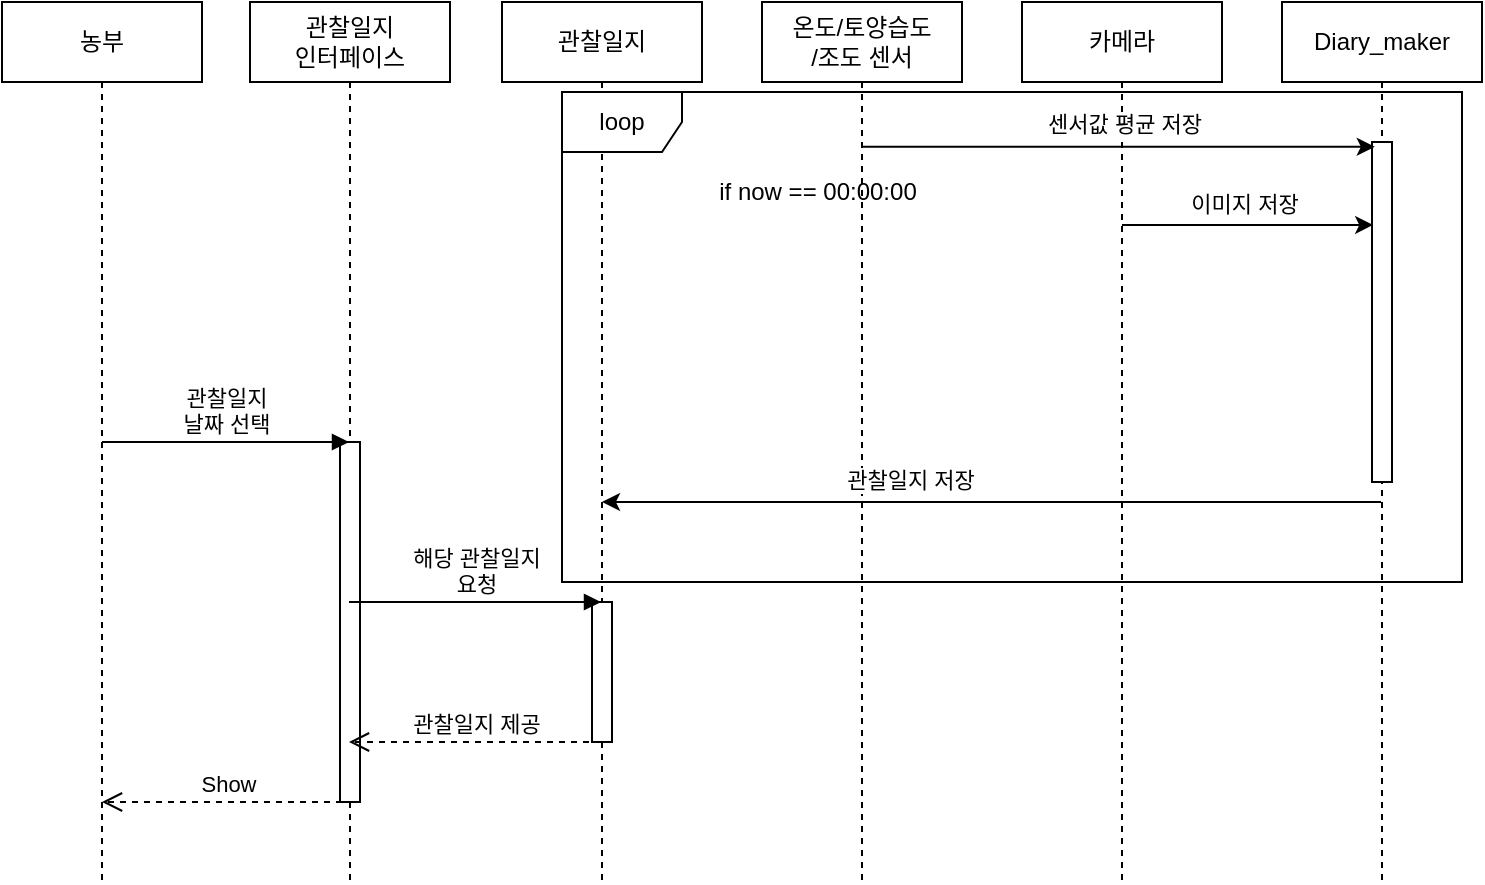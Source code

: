 <mxfile version="20.4.0" type="github">
  <diagram id="ibOZRkEERhT8VrmGGIWO" name="페이지-1">
    <mxGraphModel dx="1038" dy="579" grid="1" gridSize="10" guides="1" tooltips="1" connect="1" arrows="1" fold="1" page="1" pageScale="1" pageWidth="827" pageHeight="1169" math="0" shadow="0">
      <root>
        <mxCell id="0" />
        <mxCell id="1" parent="0" />
        <mxCell id="LfJQejW4wEZQG6NsD9H3-1" value="농부" style="shape=umlLifeline;perimeter=lifelinePerimeter;whiteSpace=wrap;html=1;container=1;collapsible=0;recursiveResize=0;outlineConnect=0;" parent="1" vertex="1">
          <mxGeometry x="50" y="50" width="100" height="440" as="geometry" />
        </mxCell>
        <mxCell id="LfJQejW4wEZQG6NsD9H3-2" value="관찰일지" style="shape=umlLifeline;perimeter=lifelinePerimeter;whiteSpace=wrap;html=1;container=1;collapsible=0;recursiveResize=0;outlineConnect=0;" parent="1" vertex="1">
          <mxGeometry x="300" y="50" width="100" height="440" as="geometry" />
        </mxCell>
        <mxCell id="LfJQejW4wEZQG6NsD9H3-10" value="" style="html=1;points=[];perimeter=orthogonalPerimeter;" parent="LfJQejW4wEZQG6NsD9H3-2" vertex="1">
          <mxGeometry x="45" y="300" width="10" height="70" as="geometry" />
        </mxCell>
        <mxCell id="LfJQejW4wEZQG6NsD9H3-4" value="관찰일지&lt;br&gt;인터페이스" style="shape=umlLifeline;perimeter=lifelinePerimeter;whiteSpace=wrap;html=1;container=1;collapsible=0;recursiveResize=0;outlineConnect=0;" parent="1" vertex="1">
          <mxGeometry x="174" y="50" width="100" height="440" as="geometry" />
        </mxCell>
        <mxCell id="peh3bpObvGaAzJVg23kE-16" value="" style="html=1;points=[];perimeter=orthogonalPerimeter;" vertex="1" parent="LfJQejW4wEZQG6NsD9H3-4">
          <mxGeometry x="45" y="220" width="10" height="180" as="geometry" />
        </mxCell>
        <mxCell id="LfJQejW4wEZQG6NsD9H3-5" value="관찰일지&lt;br&gt;날짜 선택" style="html=1;verticalAlign=bottom;endArrow=block;rounded=0;" parent="1" source="LfJQejW4wEZQG6NsD9H3-1" target="LfJQejW4wEZQG6NsD9H3-4" edge="1">
          <mxGeometry width="80" relative="1" as="geometry">
            <mxPoint x="140" y="160" as="sourcePoint" />
            <mxPoint x="220" y="160" as="targetPoint" />
            <Array as="points" />
          </mxGeometry>
        </mxCell>
        <mxCell id="LfJQejW4wEZQG6NsD9H3-7" value="관찰일지 제공" style="html=1;verticalAlign=bottom;endArrow=open;dashed=1;endSize=8;rounded=0;" parent="1" edge="1">
          <mxGeometry relative="1" as="geometry">
            <mxPoint x="349.5" y="420" as="sourcePoint" />
            <mxPoint x="223.5" y="420" as="targetPoint" />
            <Array as="points">
              <mxPoint x="300" y="420" />
            </Array>
          </mxGeometry>
        </mxCell>
        <mxCell id="peh3bpObvGaAzJVg23kE-1" value="온도/토양습도&lt;br&gt;/조도 센서" style="shape=umlLifeline;perimeter=lifelinePerimeter;whiteSpace=wrap;html=1;container=1;collapsible=0;recursiveResize=0;outlineConnect=0;" vertex="1" parent="1">
          <mxGeometry x="430" y="50" width="100" height="440" as="geometry" />
        </mxCell>
        <mxCell id="peh3bpObvGaAzJVg23kE-3" value="카메라" style="shape=umlLifeline;perimeter=lifelinePerimeter;whiteSpace=wrap;html=1;container=1;collapsible=0;recursiveResize=0;outlineConnect=0;" vertex="1" parent="1">
          <mxGeometry x="560" y="50" width="100" height="440" as="geometry" />
        </mxCell>
        <mxCell id="peh3bpObvGaAzJVg23kE-5" value="Diary_maker" style="shape=umlLifeline;perimeter=lifelinePerimeter;whiteSpace=wrap;html=1;container=1;collapsible=0;recursiveResize=0;outlineConnect=0;" vertex="1" parent="1">
          <mxGeometry x="690" y="50" width="100" height="440" as="geometry" />
        </mxCell>
        <mxCell id="peh3bpObvGaAzJVg23kE-9" value="loop" style="shape=umlFrame;whiteSpace=wrap;html=1;" vertex="1" parent="peh3bpObvGaAzJVg23kE-5">
          <mxGeometry x="-360" y="45" width="450" height="245" as="geometry" />
        </mxCell>
        <mxCell id="peh3bpObvGaAzJVg23kE-6" value="" style="html=1;points=[];perimeter=orthogonalPerimeter;" vertex="1" parent="peh3bpObvGaAzJVg23kE-5">
          <mxGeometry x="45" y="70" width="10" height="170" as="geometry" />
        </mxCell>
        <mxCell id="peh3bpObvGaAzJVg23kE-7" value="" style="endArrow=classic;html=1;rounded=0;entryX=0.14;entryY=0.014;entryDx=0;entryDy=0;entryPerimeter=0;" edge="1" parent="1" source="peh3bpObvGaAzJVg23kE-1" target="peh3bpObvGaAzJVg23kE-6">
          <mxGeometry width="50" height="50" relative="1" as="geometry">
            <mxPoint x="420" y="230" as="sourcePoint" />
            <mxPoint x="470" y="180" as="targetPoint" />
          </mxGeometry>
        </mxCell>
        <mxCell id="peh3bpObvGaAzJVg23kE-10" value="센서값 평균 저장" style="edgeLabel;html=1;align=center;verticalAlign=middle;resizable=0;points=[];" vertex="1" connectable="0" parent="peh3bpObvGaAzJVg23kE-7">
          <mxGeometry x="0.086" y="-2" relative="1" as="geometry">
            <mxPoint x="-8" y="-14" as="offset" />
          </mxGeometry>
        </mxCell>
        <mxCell id="peh3bpObvGaAzJVg23kE-8" value="" style="endArrow=classic;html=1;rounded=0;entryX=0.06;entryY=0.244;entryDx=0;entryDy=0;entryPerimeter=0;" edge="1" parent="1" source="peh3bpObvGaAzJVg23kE-3" target="peh3bpObvGaAzJVg23kE-6">
          <mxGeometry width="50" height="50" relative="1" as="geometry">
            <mxPoint x="420" y="230" as="sourcePoint" />
            <mxPoint x="470" y="180" as="targetPoint" />
          </mxGeometry>
        </mxCell>
        <mxCell id="peh3bpObvGaAzJVg23kE-11" value="이미지 저장" style="edgeLabel;html=1;align=center;verticalAlign=middle;resizable=0;points=[];" vertex="1" connectable="0" parent="peh3bpObvGaAzJVg23kE-8">
          <mxGeometry x="-0.294" y="1" relative="1" as="geometry">
            <mxPoint x="16" y="-10" as="offset" />
          </mxGeometry>
        </mxCell>
        <mxCell id="LfJQejW4wEZQG6NsD9H3-6" value="해당 관찰일지&lt;br&gt;요청" style="html=1;verticalAlign=bottom;endArrow=block;rounded=0;" parent="1" edge="1">
          <mxGeometry width="80" relative="1" as="geometry">
            <mxPoint x="223.5" y="350" as="sourcePoint" />
            <mxPoint x="349.5" y="350" as="targetPoint" />
            <Array as="points">
              <mxPoint x="300" y="350" />
            </Array>
          </mxGeometry>
        </mxCell>
        <mxCell id="peh3bpObvGaAzJVg23kE-12" value="" style="endArrow=none;html=1;rounded=0;startArrow=classic;startFill=1;endFill=0;" edge="1" parent="1" source="LfJQejW4wEZQG6NsD9H3-2" target="peh3bpObvGaAzJVg23kE-5">
          <mxGeometry width="50" height="50" relative="1" as="geometry">
            <mxPoint x="619.5" y="171.48" as="sourcePoint" />
            <mxPoint x="745.6" y="171.48" as="targetPoint" />
            <Array as="points">
              <mxPoint x="380" y="300" />
            </Array>
          </mxGeometry>
        </mxCell>
        <mxCell id="peh3bpObvGaAzJVg23kE-13" value="관찰일지 저장" style="edgeLabel;html=1;align=center;verticalAlign=middle;resizable=0;points=[];" vertex="1" connectable="0" parent="peh3bpObvGaAzJVg23kE-12">
          <mxGeometry x="-0.294" y="1" relative="1" as="geometry">
            <mxPoint x="16" y="-10" as="offset" />
          </mxGeometry>
        </mxCell>
        <mxCell id="peh3bpObvGaAzJVg23kE-14" value="if now == 00:00:00" style="text;html=1;strokeColor=none;fillColor=none;align=center;verticalAlign=middle;whiteSpace=wrap;rounded=0;" vertex="1" parent="1">
          <mxGeometry x="400" y="130" width="116" height="30" as="geometry" />
        </mxCell>
        <mxCell id="peh3bpObvGaAzJVg23kE-15" value="Show" style="html=1;verticalAlign=bottom;endArrow=open;dashed=1;endSize=8;rounded=0;" edge="1" parent="1">
          <mxGeometry relative="1" as="geometry">
            <mxPoint x="226" y="450" as="sourcePoint" />
            <mxPoint x="100" y="450" as="targetPoint" />
            <Array as="points">
              <mxPoint x="176.5" y="450" />
            </Array>
          </mxGeometry>
        </mxCell>
      </root>
    </mxGraphModel>
  </diagram>
</mxfile>
